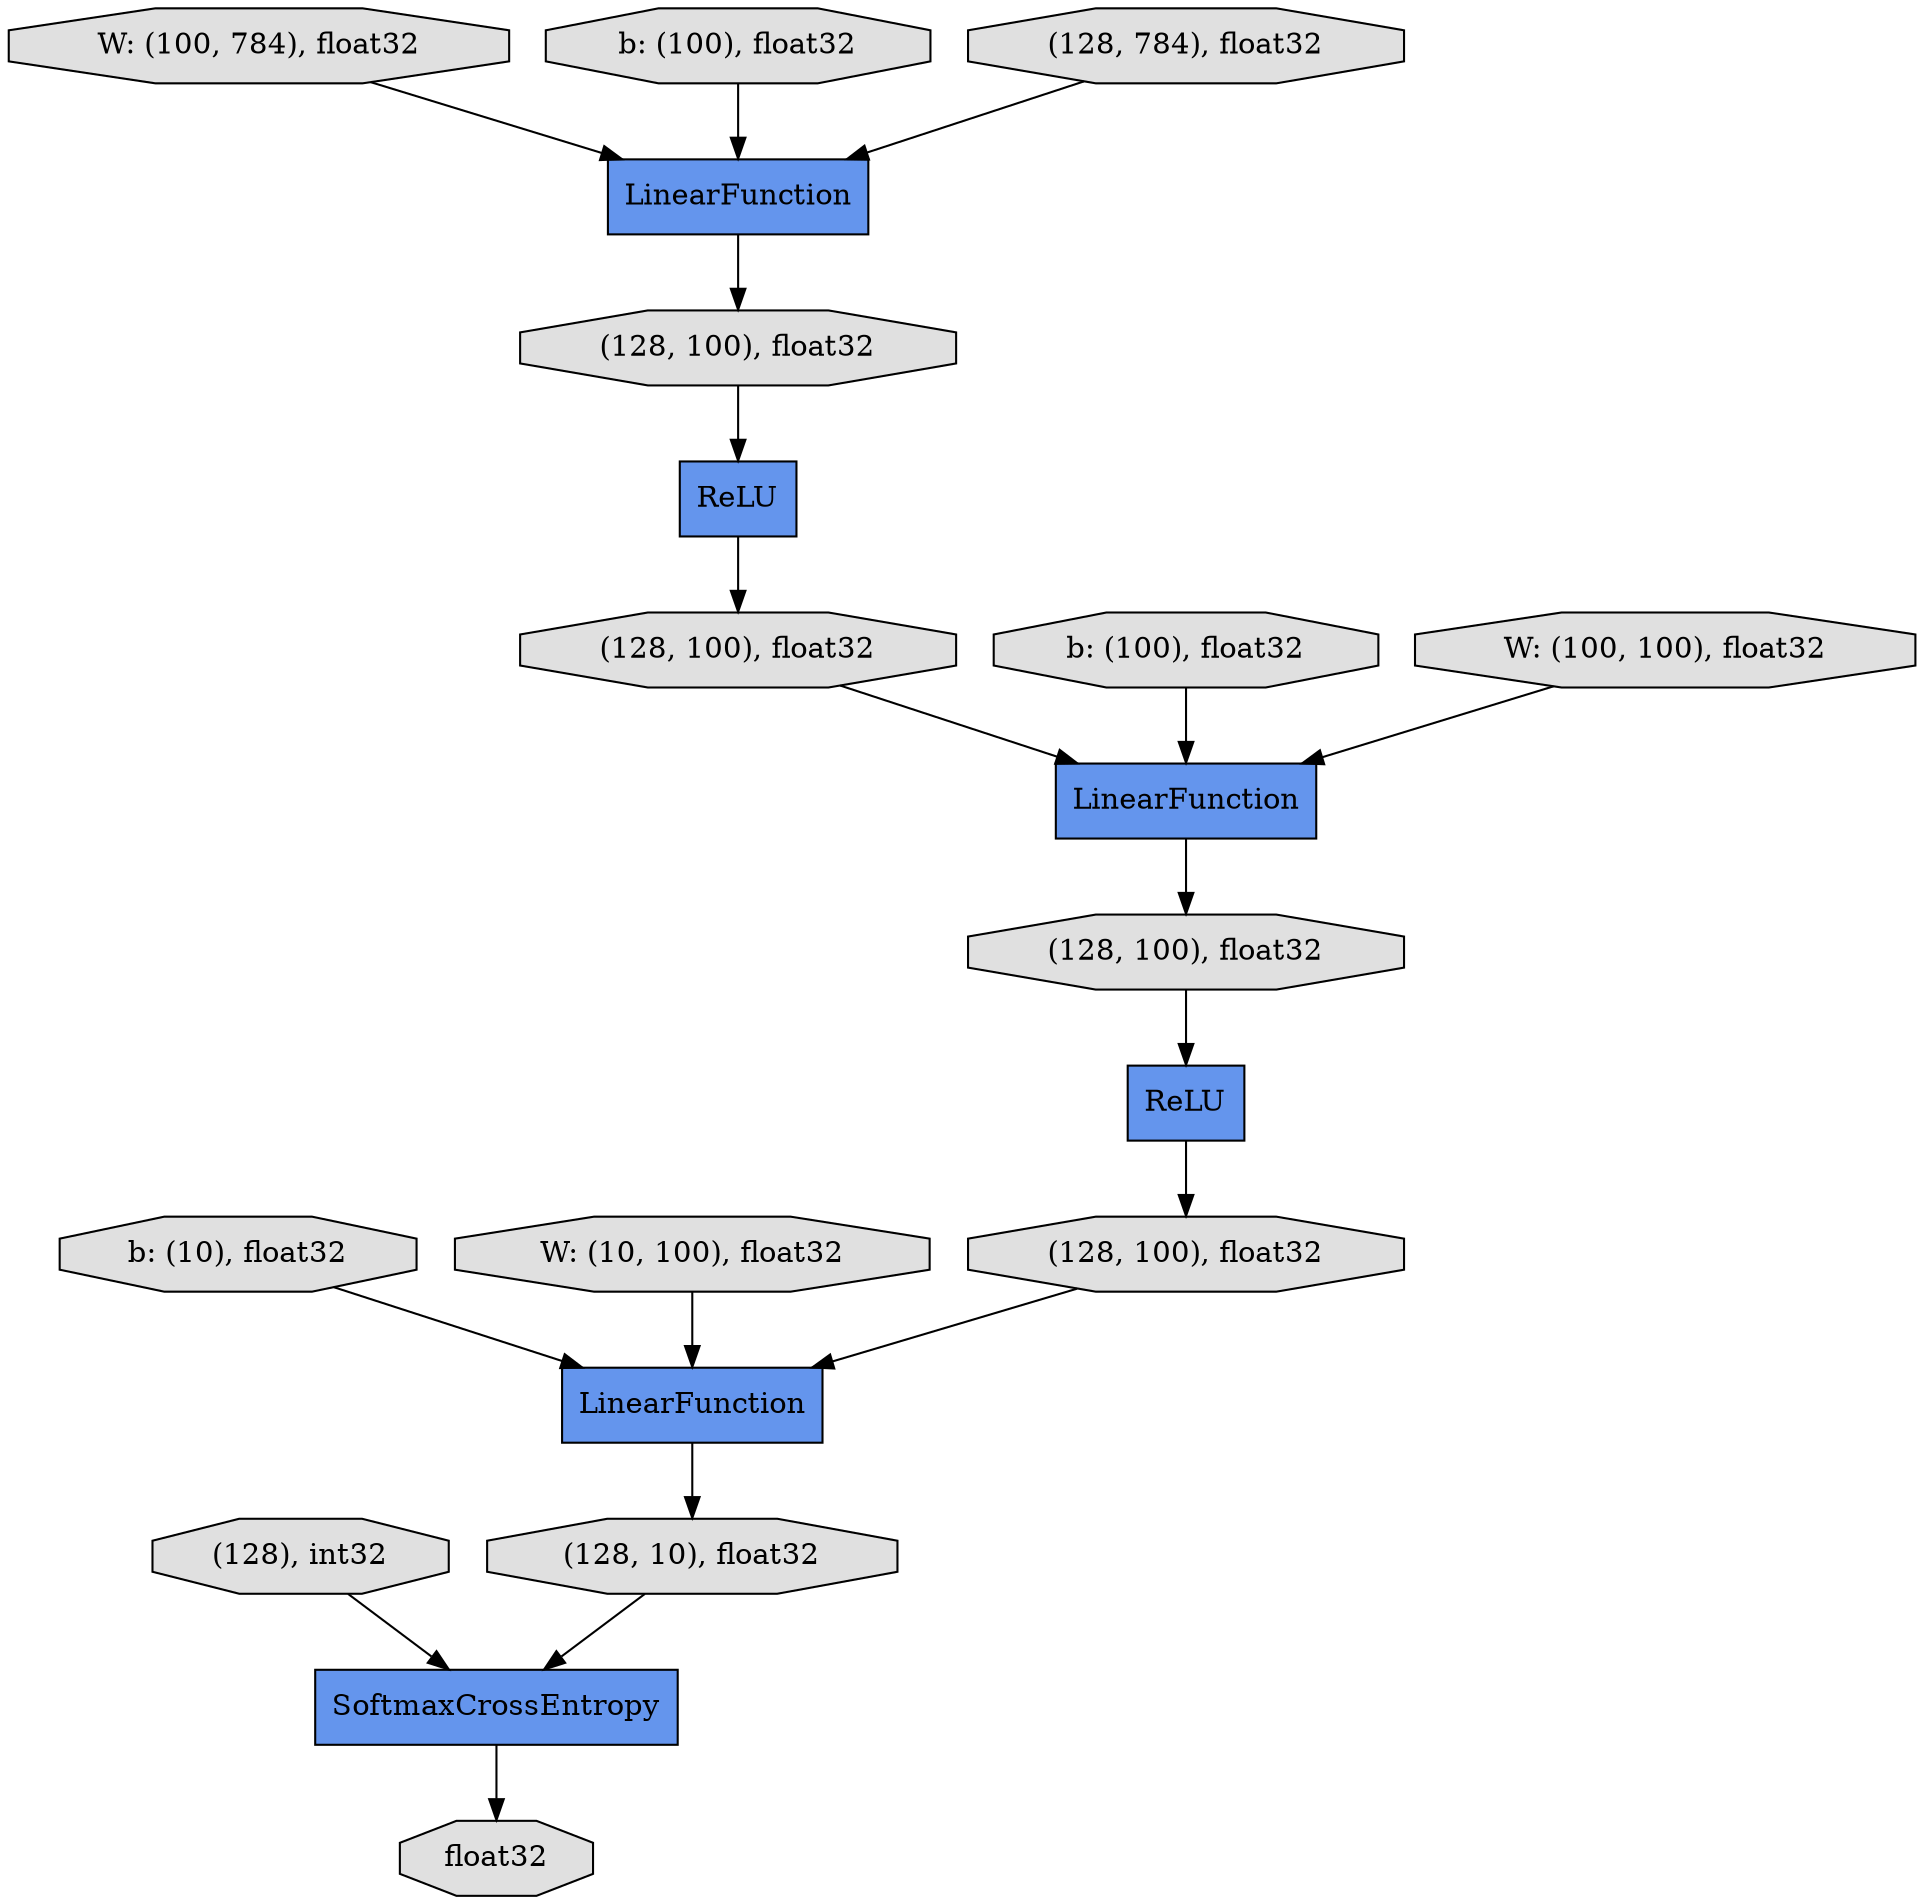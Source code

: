 digraph graphname{rankdir=TB;149324296 [fillcolor="#6495ED",style="filled",label="LinearFunction",shape="record"];149324856 [fillcolor="#E0E0E0",style="filled",label="(128, 10), float32",shape="octagon"];149324352 [fillcolor="#E0E0E0",style="filled",label="(128, 100), float32",shape="octagon"];41929304 [fillcolor="#E0E0E0",style="filled",label="W: (100, 784), float32",shape="octagon"];149324408 [fillcolor="#6495ED",style="filled",label="SoftmaxCrossEntropy",shape="record"];149324968 [fillcolor="#E0E0E0",style="filled",label="(128), int32",shape="octagon"];149324464 [fillcolor="#E0E0E0",style="filled",label="(128, 100), float32",shape="octagon"];149324520 [fillcolor="#6495ED",style="filled",label="LinearFunction",shape="record"];106696432 [fillcolor="#E0E0E0",style="filled",label="b: (100), float32",shape="octagon"];149325080 [fillcolor="#E0E0E0",style="filled",label="float32",shape="octagon"];149324576 [fillcolor="#E0E0E0",style="filled",label="(128, 100), float32",shape="octagon"];106741040 [fillcolor="#E0E0E0",style="filled",label="b: (100), float32",shape="octagon"];107436352 [fillcolor="#E0E0E0",style="filled",label="b: (10), float32",shape="octagon"];149324072 [fillcolor="#6495ED",style="filled",label="LinearFunction",shape="record"];149324128 [fillcolor="#6495ED",style="filled",label="ReLU",shape="record"];149324184 [fillcolor="#6495ED",style="filled",label="ReLU",shape="record"];149324744 [fillcolor="#E0E0E0",style="filled",label="(128, 100), float32",shape="octagon"];149324240 [fillcolor="#E0E0E0",style="filled",label="(128, 784), float32",shape="octagon"];107437024 [fillcolor="#E0E0E0",style="filled",label="W: (10, 100), float32",shape="octagon"];106694640 [fillcolor="#E0E0E0",style="filled",label="W: (100, 100), float32",shape="octagon"];149324576 -> 149324128;149324184 -> 149324464;149324240 -> 149324072;107437024 -> 149324520;149324968 -> 149324408;149324128 -> 149324744;149324296 -> 149324576;149324072 -> 149324352;41929304 -> 149324072;149324464 -> 149324296;149324352 -> 149324184;149324744 -> 149324520;106696432 -> 149324072;149324408 -> 149325080;149324520 -> 149324856;149324856 -> 149324408;106694640 -> 149324296;107436352 -> 149324520;106741040 -> 149324296;}